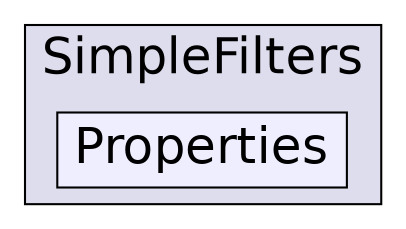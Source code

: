 digraph "C:/Users/nathanael/Documents/resizer/Plugins/SimpleFilters/Properties" {
  compound=true
  node [ fontsize="24", fontname="Helvetica"];
  edge [ labelfontsize="24", labelfontname="Helvetica"];
  subgraph clusterdir_10117ce18ccb66ccaf543312a711354b {
    graph [ bgcolor="#ddddee", pencolor="black", label="SimpleFilters" fontname="Helvetica", fontsize="24", URL="dir_10117ce18ccb66ccaf543312a711354b.html"]
  dir_9d7d58edffb043a87069309886ac73c1 [shape=box, label="Properties", style="filled", fillcolor="#eeeeff", pencolor="black", URL="dir_9d7d58edffb043a87069309886ac73c1.html"];
  }
}
